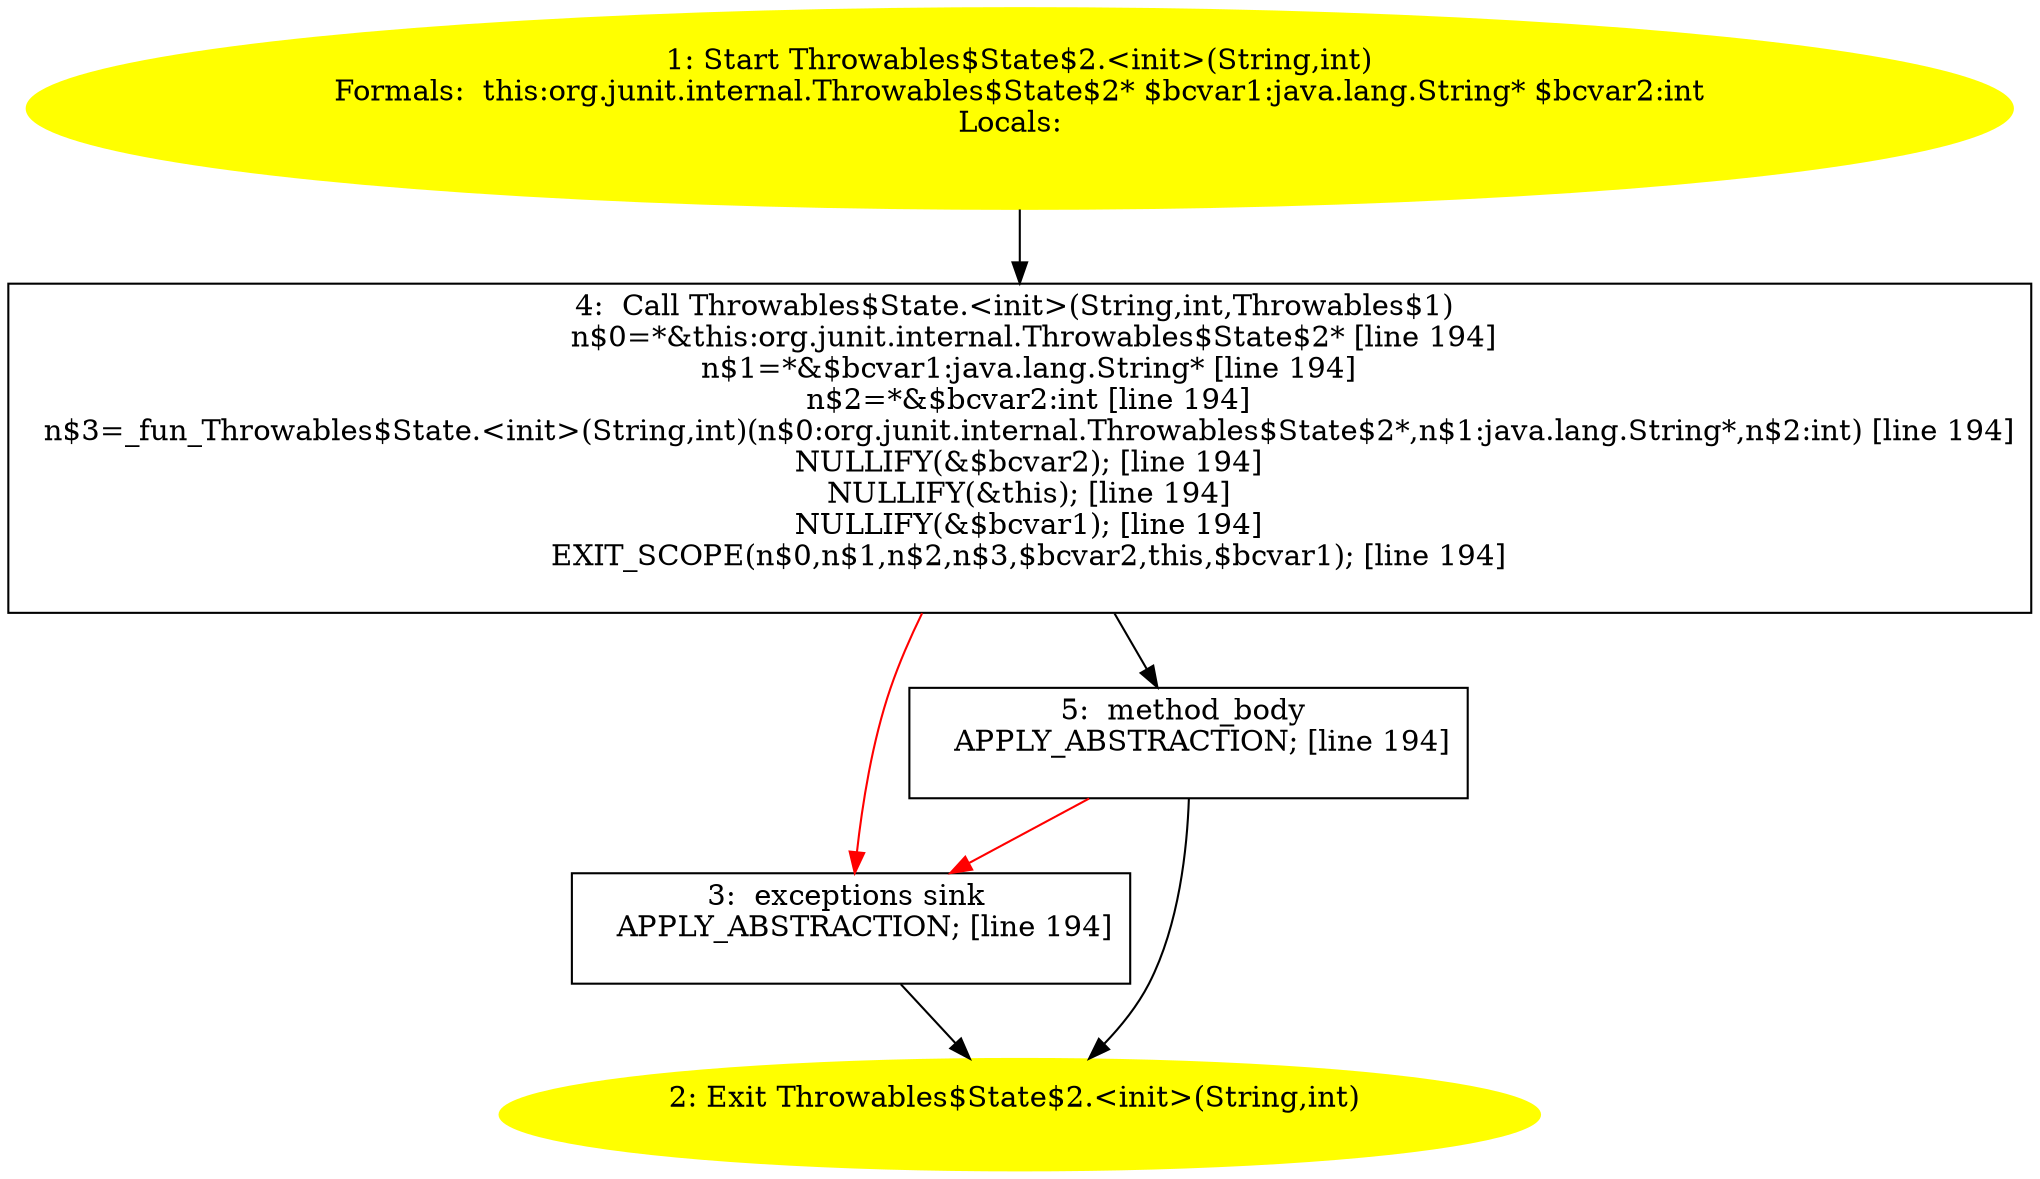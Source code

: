 /* @generated */
digraph cfg {
"org.junit.internal.Throwables$State$2.<init>(java.lang.String,int).ef859f1f3fe58c2232dfd91eb920bf30_1" [label="1: Start Throwables$State$2.<init>(String,int)\nFormals:  this:org.junit.internal.Throwables$State$2* $bcvar1:java.lang.String* $bcvar2:int\nLocals:  \n  " color=yellow style=filled]
	

	 "org.junit.internal.Throwables$State$2.<init>(java.lang.String,int).ef859f1f3fe58c2232dfd91eb920bf30_1" -> "org.junit.internal.Throwables$State$2.<init>(java.lang.String,int).ef859f1f3fe58c2232dfd91eb920bf30_4" ;
"org.junit.internal.Throwables$State$2.<init>(java.lang.String,int).ef859f1f3fe58c2232dfd91eb920bf30_2" [label="2: Exit Throwables$State$2.<init>(String,int) \n  " color=yellow style=filled]
	

"org.junit.internal.Throwables$State$2.<init>(java.lang.String,int).ef859f1f3fe58c2232dfd91eb920bf30_3" [label="3:  exceptions sink \n   APPLY_ABSTRACTION; [line 194]\n " shape="box"]
	

	 "org.junit.internal.Throwables$State$2.<init>(java.lang.String,int).ef859f1f3fe58c2232dfd91eb920bf30_3" -> "org.junit.internal.Throwables$State$2.<init>(java.lang.String,int).ef859f1f3fe58c2232dfd91eb920bf30_2" ;
"org.junit.internal.Throwables$State$2.<init>(java.lang.String,int).ef859f1f3fe58c2232dfd91eb920bf30_4" [label="4:  Call Throwables$State.<init>(String,int,Throwables$1) \n   n$0=*&this:org.junit.internal.Throwables$State$2* [line 194]\n  n$1=*&$bcvar1:java.lang.String* [line 194]\n  n$2=*&$bcvar2:int [line 194]\n  n$3=_fun_Throwables$State.<init>(String,int)(n$0:org.junit.internal.Throwables$State$2*,n$1:java.lang.String*,n$2:int) [line 194]\n  NULLIFY(&$bcvar2); [line 194]\n  NULLIFY(&this); [line 194]\n  NULLIFY(&$bcvar1); [line 194]\n  EXIT_SCOPE(n$0,n$1,n$2,n$3,$bcvar2,this,$bcvar1); [line 194]\n " shape="box"]
	

	 "org.junit.internal.Throwables$State$2.<init>(java.lang.String,int).ef859f1f3fe58c2232dfd91eb920bf30_4" -> "org.junit.internal.Throwables$State$2.<init>(java.lang.String,int).ef859f1f3fe58c2232dfd91eb920bf30_5" ;
	 "org.junit.internal.Throwables$State$2.<init>(java.lang.String,int).ef859f1f3fe58c2232dfd91eb920bf30_4" -> "org.junit.internal.Throwables$State$2.<init>(java.lang.String,int).ef859f1f3fe58c2232dfd91eb920bf30_3" [color="red" ];
"org.junit.internal.Throwables$State$2.<init>(java.lang.String,int).ef859f1f3fe58c2232dfd91eb920bf30_5" [label="5:  method_body \n   APPLY_ABSTRACTION; [line 194]\n " shape="box"]
	

	 "org.junit.internal.Throwables$State$2.<init>(java.lang.String,int).ef859f1f3fe58c2232dfd91eb920bf30_5" -> "org.junit.internal.Throwables$State$2.<init>(java.lang.String,int).ef859f1f3fe58c2232dfd91eb920bf30_2" ;
	 "org.junit.internal.Throwables$State$2.<init>(java.lang.String,int).ef859f1f3fe58c2232dfd91eb920bf30_5" -> "org.junit.internal.Throwables$State$2.<init>(java.lang.String,int).ef859f1f3fe58c2232dfd91eb920bf30_3" [color="red" ];
}
